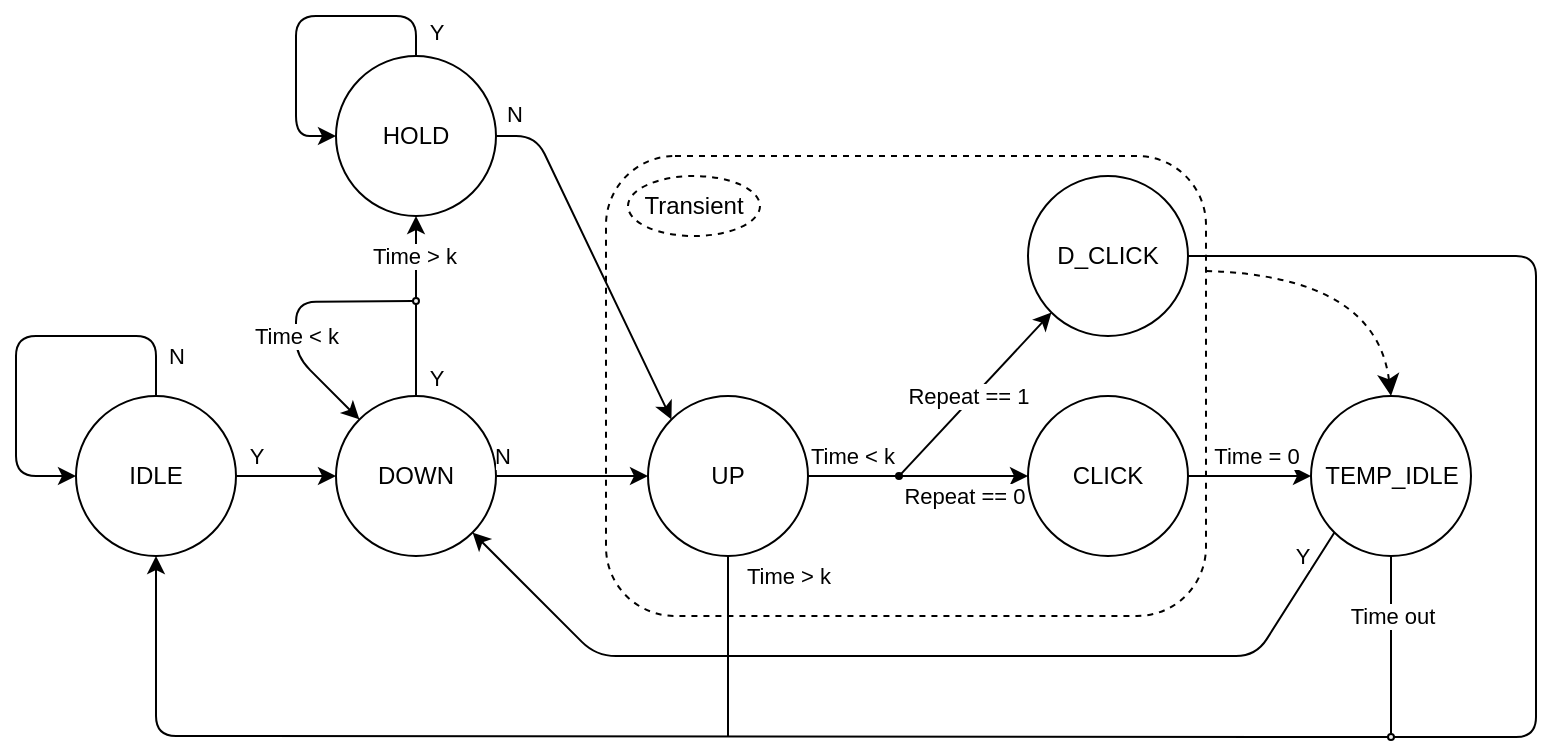 <mxfile version="23.0.2" type="device">
  <diagram id="C5RBs43oDa-KdzZeNtuy" name="Page-1">
    <mxGraphModel dx="941" dy="567" grid="1" gridSize="10" guides="1" tooltips="1" connect="1" arrows="1" fold="1" page="1" pageScale="1" pageWidth="827" pageHeight="1169" math="0" shadow="0">
      <root>
        <mxCell id="WIyWlLk6GJQsqaUBKTNV-0" />
        <mxCell id="WIyWlLk6GJQsqaUBKTNV-1" parent="WIyWlLk6GJQsqaUBKTNV-0" />
        <mxCell id="xBg6OXgvuiN--xlvWlXF-2" value="" style="edgeStyle=orthogonalEdgeStyle;rounded=1;orthogonalLoop=1;jettySize=auto;html=1;" parent="WIyWlLk6GJQsqaUBKTNV-1" source="xBg6OXgvuiN--xlvWlXF-0" target="xBg6OXgvuiN--xlvWlXF-1" edge="1">
          <mxGeometry relative="1" as="geometry" />
        </mxCell>
        <mxCell id="xBg6OXgvuiN--xlvWlXF-19" value="Y" style="edgeLabel;html=1;align=center;verticalAlign=middle;resizable=0;points=[];rounded=1;" parent="xBg6OXgvuiN--xlvWlXF-2" vertex="1" connectable="0">
          <mxGeometry x="-0.458" y="-1" relative="1" as="geometry">
            <mxPoint x="-4" y="-11" as="offset" />
          </mxGeometry>
        </mxCell>
        <mxCell id="xBg6OXgvuiN--xlvWlXF-0" value="IDLE" style="ellipse;whiteSpace=wrap;html=1;aspect=fixed;rounded=1;" parent="WIyWlLk6GJQsqaUBKTNV-1" vertex="1">
          <mxGeometry x="60" y="310" width="80" height="80" as="geometry" />
        </mxCell>
        <mxCell id="xBg6OXgvuiN--xlvWlXF-63" style="edgeStyle=orthogonalEdgeStyle;rounded=1;orthogonalLoop=1;jettySize=auto;html=1;exitX=0.5;exitY=0;exitDx=0;exitDy=0;entryX=0.5;entryY=1;entryDx=0;entryDy=0;endArrow=none;endFill=0;" parent="WIyWlLk6GJQsqaUBKTNV-1" source="xBg6OXgvuiN--xlvWlXF-1" target="xBg6OXgvuiN--xlvWlXF-62" edge="1">
          <mxGeometry relative="1" as="geometry" />
        </mxCell>
        <mxCell id="xBg6OXgvuiN--xlvWlXF-66" value="Y" style="edgeLabel;html=1;align=center;verticalAlign=middle;resizable=0;points=[];rounded=1;" parent="xBg6OXgvuiN--xlvWlXF-63" vertex="1" connectable="0">
          <mxGeometry x="-0.086" y="-2" relative="1" as="geometry">
            <mxPoint x="8" y="12" as="offset" />
          </mxGeometry>
        </mxCell>
        <mxCell id="xBg6OXgvuiN--xlvWlXF-1" value="DOWN" style="ellipse;whiteSpace=wrap;html=1;rounded=1;" parent="WIyWlLk6GJQsqaUBKTNV-1" vertex="1">
          <mxGeometry x="190" y="310" width="80" height="80" as="geometry" />
        </mxCell>
        <mxCell id="xBg6OXgvuiN--xlvWlXF-4" style="edgeStyle=orthogonalEdgeStyle;rounded=1;orthogonalLoop=1;jettySize=auto;html=1;exitX=0.5;exitY=0;exitDx=0;exitDy=0;entryX=0;entryY=0.5;entryDx=0;entryDy=0;" parent="WIyWlLk6GJQsqaUBKTNV-1" source="xBg6OXgvuiN--xlvWlXF-0" target="xBg6OXgvuiN--xlvWlXF-0" edge="1">
          <mxGeometry relative="1" as="geometry">
            <Array as="points">
              <mxPoint x="100" y="280" />
              <mxPoint x="30" y="280" />
              <mxPoint x="30" y="350" />
            </Array>
          </mxGeometry>
        </mxCell>
        <mxCell id="xBg6OXgvuiN--xlvWlXF-5" value="N" style="edgeLabel;html=1;align=center;verticalAlign=middle;resizable=0;points=[];rounded=1;" parent="xBg6OXgvuiN--xlvWlXF-4" vertex="1" connectable="0">
          <mxGeometry x="-0.316" y="1" relative="1" as="geometry">
            <mxPoint x="48" y="9" as="offset" />
          </mxGeometry>
        </mxCell>
        <mxCell id="xBg6OXgvuiN--xlvWlXF-9" value="" style="edgeStyle=orthogonalEdgeStyle;rounded=1;orthogonalLoop=1;jettySize=auto;html=1;exitX=1;exitY=0.5;exitDx=0;exitDy=0;" parent="WIyWlLk6GJQsqaUBKTNV-1" source="xBg6OXgvuiN--xlvWlXF-1" target="xBg6OXgvuiN--xlvWlXF-8" edge="1">
          <mxGeometry relative="1" as="geometry">
            <mxPoint x="390" y="350" as="sourcePoint" />
          </mxGeometry>
        </mxCell>
        <mxCell id="xBg6OXgvuiN--xlvWlXF-56" value="N" style="edgeLabel;html=1;align=center;verticalAlign=middle;resizable=0;points=[];rounded=1;" parent="xBg6OXgvuiN--xlvWlXF-9" vertex="1" connectable="0">
          <mxGeometry x="-0.394" relative="1" as="geometry">
            <mxPoint x="-20" y="-10" as="offset" />
          </mxGeometry>
        </mxCell>
        <mxCell id="xBg6OXgvuiN--xlvWlXF-77" style="edgeStyle=orthogonalEdgeStyle;rounded=1;orthogonalLoop=1;jettySize=auto;html=1;exitX=0.5;exitY=1;exitDx=0;exitDy=0;endArrow=none;endFill=0;" parent="WIyWlLk6GJQsqaUBKTNV-1" source="xBg6OXgvuiN--xlvWlXF-8" edge="1">
          <mxGeometry relative="1" as="geometry">
            <mxPoint x="386" y="480" as="targetPoint" />
            <Array as="points">
              <mxPoint x="386" y="480" />
            </Array>
          </mxGeometry>
        </mxCell>
        <mxCell id="xBg6OXgvuiN--xlvWlXF-88" value="Time &amp;gt; k" style="edgeLabel;html=1;align=center;verticalAlign=middle;resizable=1;points=[];movable=1;rotatable=1;deletable=1;editable=1;locked=0;connectable=1;rounded=1;" parent="xBg6OXgvuiN--xlvWlXF-77" vertex="1" connectable="0">
          <mxGeometry x="-0.686" y="2" relative="1" as="geometry">
            <mxPoint x="28" y="-4" as="offset" />
          </mxGeometry>
        </mxCell>
        <mxCell id="xBg6OXgvuiN--xlvWlXF-44" style="rounded=1;orthogonalLoop=1;jettySize=auto;html=1;exitX=1;exitY=0.5;exitDx=0;exitDy=0;entryX=0;entryY=0;entryDx=0;entryDy=0;" parent="WIyWlLk6GJQsqaUBKTNV-1" source="xBg6OXgvuiN--xlvWlXF-10" target="xBg6OXgvuiN--xlvWlXF-8" edge="1">
          <mxGeometry relative="1" as="geometry">
            <Array as="points">
              <mxPoint x="290" y="180" />
            </Array>
          </mxGeometry>
        </mxCell>
        <mxCell id="xBg6OXgvuiN--xlvWlXF-72" value="N" style="edgeLabel;html=1;align=center;verticalAlign=middle;resizable=0;points=[];rounded=1;" parent="xBg6OXgvuiN--xlvWlXF-44" vertex="1" connectable="0">
          <mxGeometry x="-0.682" relative="1" as="geometry">
            <mxPoint x="-15" y="-18" as="offset" />
          </mxGeometry>
        </mxCell>
        <mxCell id="xBg6OXgvuiN--xlvWlXF-10" value="HOLD" style="ellipse;whiteSpace=wrap;html=1;rounded=1;" parent="WIyWlLk6GJQsqaUBKTNV-1" vertex="1">
          <mxGeometry x="190" y="140" width="80" height="80" as="geometry" />
        </mxCell>
        <mxCell id="xBg6OXgvuiN--xlvWlXF-17" value="" style="edgeStyle=orthogonalEdgeStyle;rounded=1;orthogonalLoop=1;jettySize=auto;html=1;" parent="WIyWlLk6GJQsqaUBKTNV-1" source="xBg6OXgvuiN--xlvWlXF-14" target="xBg6OXgvuiN--xlvWlXF-16" edge="1">
          <mxGeometry relative="1" as="geometry" />
        </mxCell>
        <mxCell id="xBg6OXgvuiN--xlvWlXF-101" value="Time = 0" style="edgeLabel;html=1;align=center;verticalAlign=middle;resizable=0;points=[];rounded=1;" parent="xBg6OXgvuiN--xlvWlXF-17" vertex="1" connectable="0">
          <mxGeometry x="0.281" y="2" relative="1" as="geometry">
            <mxPoint x="-6" y="-8" as="offset" />
          </mxGeometry>
        </mxCell>
        <mxCell id="xBg6OXgvuiN--xlvWlXF-20" style="edgeStyle=orthogonalEdgeStyle;rounded=1;orthogonalLoop=1;jettySize=auto;html=1;entryX=0.5;entryY=1;entryDx=0;entryDy=0;exitX=0;exitY=0.5;exitDx=0;exitDy=0;" parent="WIyWlLk6GJQsqaUBKTNV-1" source="xBg6OXgvuiN--xlvWlXF-34" target="xBg6OXgvuiN--xlvWlXF-0" edge="1">
          <mxGeometry relative="1" as="geometry">
            <Array as="points">
              <mxPoint x="710" y="481" />
              <mxPoint x="100" y="480" />
            </Array>
          </mxGeometry>
        </mxCell>
        <mxCell id="xBg6OXgvuiN--xlvWlXF-25" style="rounded=1;orthogonalLoop=1;jettySize=auto;html=1;exitX=0;exitY=1;exitDx=0;exitDy=0;entryX=1;entryY=1;entryDx=0;entryDy=0;" parent="WIyWlLk6GJQsqaUBKTNV-1" source="xBg6OXgvuiN--xlvWlXF-16" target="xBg6OXgvuiN--xlvWlXF-1" edge="1">
          <mxGeometry relative="1" as="geometry">
            <Array as="points">
              <mxPoint x="650" y="440" />
              <mxPoint x="320" y="440" />
            </Array>
          </mxGeometry>
        </mxCell>
        <mxCell id="xBg6OXgvuiN--xlvWlXF-106" value="Y" style="edgeLabel;html=1;align=center;verticalAlign=middle;resizable=0;points=[];rounded=1;" parent="xBg6OXgvuiN--xlvWlXF-25" vertex="1" connectable="0">
          <mxGeometry x="-0.883" y="-1" relative="1" as="geometry">
            <mxPoint y="-12" as="offset" />
          </mxGeometry>
        </mxCell>
        <mxCell id="xBg6OXgvuiN--xlvWlXF-35" style="edgeStyle=orthogonalEdgeStyle;rounded=1;orthogonalLoop=1;jettySize=auto;html=1;exitX=0.5;exitY=1;exitDx=0;exitDy=0;endArrow=none;endFill=0;" parent="WIyWlLk6GJQsqaUBKTNV-1" source="xBg6OXgvuiN--xlvWlXF-16" target="xBg6OXgvuiN--xlvWlXF-34" edge="1">
          <mxGeometry relative="1" as="geometry" />
        </mxCell>
        <mxCell id="xBg6OXgvuiN--xlvWlXF-105" value="Time out" style="edgeLabel;html=1;align=center;verticalAlign=middle;resizable=0;points=[];rounded=1;" parent="xBg6OXgvuiN--xlvWlXF-35" vertex="1" connectable="0">
          <mxGeometry x="-0.488" y="-1" relative="1" as="geometry">
            <mxPoint x="1" y="7" as="offset" />
          </mxGeometry>
        </mxCell>
        <mxCell id="xBg6OXgvuiN--xlvWlXF-16" value="TEMP_IDLE" style="ellipse;whiteSpace=wrap;html=1;rounded=1;labelBackgroundColor=none;fillColor=default;gradientColor=none;fillStyle=auto;" parent="WIyWlLk6GJQsqaUBKTNV-1" vertex="1">
          <mxGeometry x="677.5" y="310" width="80" height="80" as="geometry" />
        </mxCell>
        <mxCell id="xBg6OXgvuiN--xlvWlXF-32" style="edgeStyle=orthogonalEdgeStyle;rounded=1;orthogonalLoop=1;jettySize=auto;html=1;entryX=1;entryY=0.5;entryDx=0;entryDy=0;endArrow=none;endFill=0;exitX=1;exitY=0.5;exitDx=0;exitDy=0;" parent="WIyWlLk6GJQsqaUBKTNV-1" source="xBg6OXgvuiN--xlvWlXF-28" target="xBg6OXgvuiN--xlvWlXF-34" edge="1">
          <mxGeometry relative="1" as="geometry">
            <mxPoint x="770.0" y="505" as="targetPoint" />
            <Array as="points">
              <mxPoint x="790" y="240" />
              <mxPoint x="790" y="481" />
            </Array>
          </mxGeometry>
        </mxCell>
        <mxCell id="xBg6OXgvuiN--xlvWlXF-34" value="" style="ellipse;whiteSpace=wrap;html=1;aspect=fixed;labelBackgroundColor=none;shadow=0;fillStyle=auto;fillColor=#f0f0f0;rounded=1;gradientColor=none;gradientDirection=north;" parent="WIyWlLk6GJQsqaUBKTNV-1" vertex="1">
          <mxGeometry x="716" y="479" width="3" height="3" as="geometry" />
        </mxCell>
        <mxCell id="xBg6OXgvuiN--xlvWlXF-64" style="edgeStyle=orthogonalEdgeStyle;rounded=1;orthogonalLoop=1;jettySize=auto;html=1;exitX=0.5;exitY=0;exitDx=0;exitDy=0;entryX=0.5;entryY=1;entryDx=0;entryDy=0;" parent="WIyWlLk6GJQsqaUBKTNV-1" source="xBg6OXgvuiN--xlvWlXF-62" target="xBg6OXgvuiN--xlvWlXF-10" edge="1">
          <mxGeometry relative="1" as="geometry" />
        </mxCell>
        <mxCell id="xBg6OXgvuiN--xlvWlXF-68" value="Time &amp;gt; k" style="edgeLabel;html=1;align=center;verticalAlign=middle;resizable=0;points=[];rounded=1;" parent="xBg6OXgvuiN--xlvWlXF-64" vertex="1" connectable="0">
          <mxGeometry x="-0.316" relative="1" as="geometry">
            <mxPoint x="-1" y="-7" as="offset" />
          </mxGeometry>
        </mxCell>
        <mxCell id="xBg6OXgvuiN--xlvWlXF-65" style="rounded=1;orthogonalLoop=1;jettySize=auto;html=1;exitX=0;exitY=0.5;exitDx=0;exitDy=0;entryX=0;entryY=0;entryDx=0;entryDy=0;" parent="WIyWlLk6GJQsqaUBKTNV-1" source="xBg6OXgvuiN--xlvWlXF-62" target="xBg6OXgvuiN--xlvWlXF-1" edge="1">
          <mxGeometry relative="1" as="geometry">
            <Array as="points">
              <mxPoint x="170" y="263" />
              <mxPoint x="170" y="290" />
            </Array>
          </mxGeometry>
        </mxCell>
        <mxCell id="xBg6OXgvuiN--xlvWlXF-62" value="" style="ellipse;whiteSpace=wrap;html=1;aspect=fixed;labelBackgroundColor=none;shadow=0;fillStyle=solid;fillColor=#f0f0f0;rounded=1;" parent="WIyWlLk6GJQsqaUBKTNV-1" vertex="1">
          <mxGeometry x="228.5" y="261" width="3" height="3" as="geometry" />
        </mxCell>
        <mxCell id="xBg6OXgvuiN--xlvWlXF-69" value="Time &amp;lt; k" style="edgeLabel;html=1;align=center;verticalAlign=middle;resizable=0;points=[];rounded=1;" parent="WIyWlLk6GJQsqaUBKTNV-1" vertex="1" connectable="0">
          <mxGeometry x="170" y="280.003" as="geometry" />
        </mxCell>
        <mxCell id="xBg6OXgvuiN--xlvWlXF-71" style="edgeStyle=orthogonalEdgeStyle;rounded=1;orthogonalLoop=1;jettySize=auto;html=1;exitX=0.5;exitY=0;exitDx=0;exitDy=0;entryX=0;entryY=0.5;entryDx=0;entryDy=0;" parent="WIyWlLk6GJQsqaUBKTNV-1" source="xBg6OXgvuiN--xlvWlXF-10" target="xBg6OXgvuiN--xlvWlXF-10" edge="1">
          <mxGeometry relative="1" as="geometry">
            <Array as="points">
              <mxPoint x="230" y="120" />
              <mxPoint x="170" y="120" />
              <mxPoint x="170" y="180" />
            </Array>
          </mxGeometry>
        </mxCell>
        <mxCell id="xBg6OXgvuiN--xlvWlXF-75" value="Y" style="edgeLabel;html=1;align=center;verticalAlign=middle;resizable=0;points=[];rounded=1;" parent="xBg6OXgvuiN--xlvWlXF-71" vertex="1" connectable="0">
          <mxGeometry x="-0.843" relative="1" as="geometry">
            <mxPoint x="10" as="offset" />
          </mxGeometry>
        </mxCell>
        <mxCell id="xBg6OXgvuiN--xlvWlXF-100" value="" style="group;rounded=1;" parent="WIyWlLk6GJQsqaUBKTNV-1" vertex="1" connectable="0">
          <mxGeometry x="325" y="190" width="300" height="230" as="geometry" />
        </mxCell>
        <mxCell id="xBg6OXgvuiN--xlvWlXF-93" value="" style="rounded=1;whiteSpace=wrap;html=1;movable=1;resizable=1;rotatable=1;deletable=1;editable=1;locked=0;connectable=1;fillColor=none;strokeColor=default;dashed=1;" parent="xBg6OXgvuiN--xlvWlXF-100" vertex="1">
          <mxGeometry width="300" height="230" as="geometry" />
        </mxCell>
        <mxCell id="xBg6OXgvuiN--xlvWlXF-8" value="UP" style="ellipse;whiteSpace=wrap;html=1;movable=1;resizable=1;rotatable=1;deletable=1;editable=1;locked=0;connectable=1;rounded=1;" parent="xBg6OXgvuiN--xlvWlXF-100" vertex="1">
          <mxGeometry x="21" y="120" width="80" height="80" as="geometry" />
        </mxCell>
        <mxCell id="xBg6OXgvuiN--xlvWlXF-14" value="CLICK" style="ellipse;whiteSpace=wrap;html=1;movable=1;resizable=1;rotatable=1;deletable=1;editable=1;locked=0;connectable=1;rounded=1;" parent="xBg6OXgvuiN--xlvWlXF-100" vertex="1">
          <mxGeometry x="211" y="120" width="80" height="80" as="geometry" />
        </mxCell>
        <mxCell id="xBg6OXgvuiN--xlvWlXF-28" value="D_CLICK" style="ellipse;whiteSpace=wrap;html=1;movable=1;resizable=1;rotatable=1;deletable=1;editable=1;locked=0;connectable=1;rounded=1;" parent="xBg6OXgvuiN--xlvWlXF-100" vertex="1">
          <mxGeometry x="211" y="10" width="80" height="80" as="geometry" />
        </mxCell>
        <mxCell id="xBg6OXgvuiN--xlvWlXF-84" style="edgeStyle=orthogonalEdgeStyle;rounded=1;orthogonalLoop=1;jettySize=auto;html=1;exitX=1;exitY=0.5;exitDx=0;exitDy=0;entryX=0;entryY=0.5;entryDx=0;entryDy=0;movable=1;resizable=1;rotatable=1;deletable=1;editable=1;locked=0;connectable=1;" parent="xBg6OXgvuiN--xlvWlXF-100" source="xBg6OXgvuiN--xlvWlXF-79" target="xBg6OXgvuiN--xlvWlXF-14" edge="1">
          <mxGeometry relative="1" as="geometry" />
        </mxCell>
        <mxCell id="xBg6OXgvuiN--xlvWlXF-92" value="Repeat == 0" style="edgeLabel;html=1;align=center;verticalAlign=middle;resizable=1;points=[];movable=1;rotatable=1;deletable=1;editable=1;locked=0;connectable=1;rounded=1;" parent="xBg6OXgvuiN--xlvWlXF-84" vertex="1" connectable="0">
          <mxGeometry x="0.028" y="1" relative="1" as="geometry">
            <mxPoint x="-2" y="11" as="offset" />
          </mxGeometry>
        </mxCell>
        <mxCell id="xBg6OXgvuiN--xlvWlXF-86" style="rounded=1;orthogonalLoop=1;jettySize=auto;html=1;exitX=1;exitY=0;exitDx=0;exitDy=0;entryX=0;entryY=1;entryDx=0;entryDy=0;movable=1;resizable=1;rotatable=1;deletable=1;editable=1;locked=0;connectable=1;" parent="xBg6OXgvuiN--xlvWlXF-100" source="xBg6OXgvuiN--xlvWlXF-79" target="xBg6OXgvuiN--xlvWlXF-28" edge="1">
          <mxGeometry relative="1" as="geometry" />
        </mxCell>
        <mxCell id="xBg6OXgvuiN--xlvWlXF-91" value="Repeat == 1" style="edgeLabel;html=1;align=center;verticalAlign=middle;resizable=1;points=[];movable=1;rotatable=1;deletable=1;editable=1;locked=0;connectable=1;rounded=1;" parent="xBg6OXgvuiN--xlvWlXF-86" vertex="1" connectable="0">
          <mxGeometry x="-0.035" y="-1" relative="1" as="geometry">
            <mxPoint x="-4" y="-1" as="offset" />
          </mxGeometry>
        </mxCell>
        <mxCell id="xBg6OXgvuiN--xlvWlXF-79" value="" style="ellipse;whiteSpace=wrap;html=1;aspect=fixed;labelBackgroundColor=none;shadow=0;fillStyle=solid;fillColor=#000000;movable=1;resizable=1;rotatable=1;deletable=1;editable=1;locked=0;connectable=1;rounded=1;" parent="xBg6OXgvuiN--xlvWlXF-100" vertex="1">
          <mxGeometry x="145" y="158.5" width="3" height="3" as="geometry" />
        </mxCell>
        <mxCell id="xBg6OXgvuiN--xlvWlXF-83" style="edgeStyle=orthogonalEdgeStyle;rounded=1;orthogonalLoop=1;jettySize=auto;html=1;exitX=1;exitY=0.5;exitDx=0;exitDy=0;entryX=0;entryY=0.5;entryDx=0;entryDy=0;endArrow=none;endFill=0;movable=1;resizable=1;rotatable=1;deletable=1;editable=1;locked=0;connectable=1;" parent="xBg6OXgvuiN--xlvWlXF-100" source="xBg6OXgvuiN--xlvWlXF-8" target="xBg6OXgvuiN--xlvWlXF-79" edge="1">
          <mxGeometry relative="1" as="geometry" />
        </mxCell>
        <mxCell id="xBg6OXgvuiN--xlvWlXF-87" value="Time &amp;lt; k" style="edgeLabel;html=1;align=center;verticalAlign=middle;resizable=1;points=[];movable=1;rotatable=1;deletable=1;editable=1;locked=0;connectable=1;rounded=1;" parent="xBg6OXgvuiN--xlvWlXF-83" vertex="1" connectable="0">
          <mxGeometry x="-0.35" y="1" relative="1" as="geometry">
            <mxPoint x="7" y="-9" as="offset" />
          </mxGeometry>
        </mxCell>
        <mxCell id="xBg6OXgvuiN--xlvWlXF-98" value="Transient" style="ellipse;whiteSpace=wrap;html=1;strokeColor=default;dashed=1;rounded=1;fillColor=none;" parent="xBg6OXgvuiN--xlvWlXF-100" vertex="1">
          <mxGeometry x="11" y="10" width="66" height="30" as="geometry" />
        </mxCell>
        <mxCell id="BwCb4rUxBMSlQHM2Jkzu-0" style="edgeStyle=none;curved=1;rounded=1;orthogonalLoop=1;jettySize=auto;html=1;exitX=1;exitY=0.25;exitDx=0;exitDy=0;entryX=0.5;entryY=0;entryDx=0;entryDy=0;fontSize=12;startSize=8;endSize=8;dashed=1;" edge="1" parent="WIyWlLk6GJQsqaUBKTNV-1" source="xBg6OXgvuiN--xlvWlXF-93" target="xBg6OXgvuiN--xlvWlXF-16">
          <mxGeometry relative="1" as="geometry">
            <Array as="points">
              <mxPoint x="710" y="250" />
            </Array>
          </mxGeometry>
        </mxCell>
      </root>
    </mxGraphModel>
  </diagram>
</mxfile>
